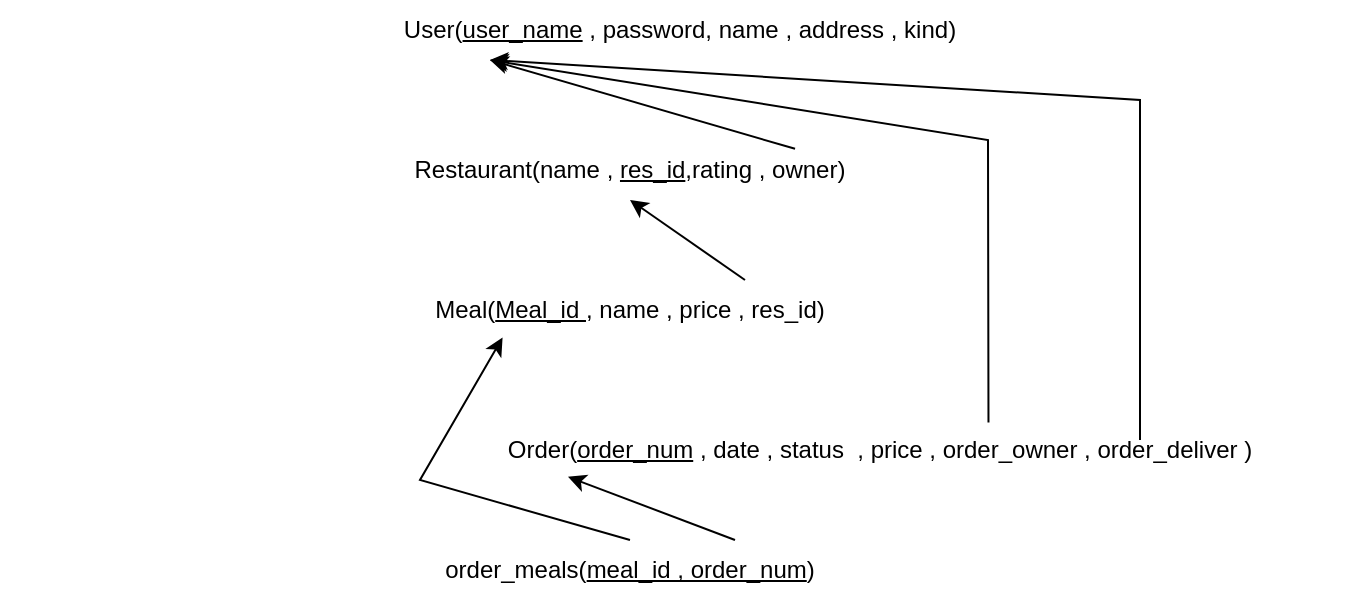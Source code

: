 <mxfile version="25.0.2">
  <diagram name="Page-1" id="3Ul0SsXq_op1wQz5ja0d">
    <mxGraphModel dx="1900" dy="629" grid="1" gridSize="10" guides="1" tooltips="1" connect="1" arrows="1" fold="1" page="1" pageScale="1" pageWidth="850" pageHeight="1100" math="0" shadow="0">
      <root>
        <mxCell id="0" />
        <mxCell id="1" parent="0" />
        <mxCell id="-ba_oT2AiXJ2_tuTVjSR-2" value="Meal(&lt;u&gt;Meal_id &lt;/u&gt;, name , price , res_id)" style="text;html=1;align=center;verticalAlign=middle;whiteSpace=wrap;rounded=0;" vertex="1" parent="1">
          <mxGeometry x="60" y="180" width="230" height="30" as="geometry" />
        </mxCell>
        <mxCell id="-ba_oT2AiXJ2_tuTVjSR-3" value="Restaurant(name , &lt;u&gt;res_id&lt;/u&gt;,rating , owner)" style="text;html=1;align=center;verticalAlign=middle;whiteSpace=wrap;rounded=0;" vertex="1" parent="1">
          <mxGeometry x="-140" y="110" width="630" height="30" as="geometry" />
        </mxCell>
        <mxCell id="-ba_oT2AiXJ2_tuTVjSR-4" value="User(&lt;u&gt;user_name&lt;/u&gt;&amp;nbsp;, password, name , address , kind)" style="text;html=1;align=center;verticalAlign=middle;whiteSpace=wrap;rounded=0;" vertex="1" parent="1">
          <mxGeometry x="10" y="40" width="380" height="30" as="geometry" />
        </mxCell>
        <mxCell id="-ba_oT2AiXJ2_tuTVjSR-6" value="Order(&lt;u&gt;order_num&lt;/u&gt;&amp;nbsp;, date , status&amp;nbsp; , price , order_owner , order_deliver )" style="text;html=1;align=center;verticalAlign=middle;whiteSpace=wrap;rounded=0;" vertex="1" parent="1">
          <mxGeometry x="60" y="250" width="480" height="30" as="geometry" />
        </mxCell>
        <mxCell id="-ba_oT2AiXJ2_tuTVjSR-7" value="order_meals(&lt;u&gt;meal_id , order_num&lt;/u&gt;)" style="text;html=1;align=center;verticalAlign=middle;whiteSpace=wrap;rounded=0;" vertex="1" parent="1">
          <mxGeometry x="70" y="310" width="210" height="30" as="geometry" />
        </mxCell>
        <mxCell id="-ba_oT2AiXJ2_tuTVjSR-9" value="" style="endArrow=classic;html=1;rounded=0;exitX=0.631;exitY=0.147;exitDx=0;exitDy=0;exitPerimeter=0;entryX=0.25;entryY=1;entryDx=0;entryDy=0;" edge="1" parent="1" source="-ba_oT2AiXJ2_tuTVjSR-3" target="-ba_oT2AiXJ2_tuTVjSR-4">
          <mxGeometry width="50" height="50" relative="1" as="geometry">
            <mxPoint x="500" y="350" as="sourcePoint" />
            <mxPoint x="380" y="90" as="targetPoint" />
          </mxGeometry>
        </mxCell>
        <mxCell id="-ba_oT2AiXJ2_tuTVjSR-10" value="" style="endArrow=classic;html=1;rounded=0;entryX=0.5;entryY=1;entryDx=0;entryDy=0;exitX=0.75;exitY=0;exitDx=0;exitDy=0;" edge="1" parent="1" source="-ba_oT2AiXJ2_tuTVjSR-2" target="-ba_oT2AiXJ2_tuTVjSR-3">
          <mxGeometry width="50" height="50" relative="1" as="geometry">
            <mxPoint x="250" y="190" as="sourcePoint" />
            <mxPoint x="300" y="140" as="targetPoint" />
          </mxGeometry>
        </mxCell>
        <mxCell id="-ba_oT2AiXJ2_tuTVjSR-11" value="" style="endArrow=classic;html=1;rounded=0;entryX=0.25;entryY=1;entryDx=0;entryDy=0;" edge="1" parent="1" target="-ba_oT2AiXJ2_tuTVjSR-4">
          <mxGeometry width="50" height="50" relative="1" as="geometry">
            <mxPoint x="430" y="260" as="sourcePoint" />
            <mxPoint x="360" y="80" as="targetPoint" />
            <Array as="points">
              <mxPoint x="430" y="90" />
            </Array>
          </mxGeometry>
        </mxCell>
        <mxCell id="-ba_oT2AiXJ2_tuTVjSR-12" value="" style="endArrow=classic;html=1;rounded=0;exitX=0.613;exitY=0.04;exitDx=0;exitDy=0;exitPerimeter=0;entryX=0.25;entryY=1;entryDx=0;entryDy=0;" edge="1" parent="1" source="-ba_oT2AiXJ2_tuTVjSR-6" target="-ba_oT2AiXJ2_tuTVjSR-4">
          <mxGeometry width="50" height="50" relative="1" as="geometry">
            <mxPoint x="500" y="350" as="sourcePoint" />
            <mxPoint x="354" y="90" as="targetPoint" />
            <Array as="points">
              <mxPoint x="354" y="110" />
            </Array>
          </mxGeometry>
        </mxCell>
        <mxCell id="-ba_oT2AiXJ2_tuTVjSR-13" value="" style="endArrow=classic;html=1;rounded=0;exitX=0.75;exitY=0;exitDx=0;exitDy=0;entryX=0.175;entryY=0.947;entryDx=0;entryDy=0;entryPerimeter=0;" edge="1" parent="1" source="-ba_oT2AiXJ2_tuTVjSR-7" target="-ba_oT2AiXJ2_tuTVjSR-6">
          <mxGeometry width="50" height="50" relative="1" as="geometry">
            <mxPoint x="500" y="350" as="sourcePoint" />
            <mxPoint x="550" y="300" as="targetPoint" />
          </mxGeometry>
        </mxCell>
        <mxCell id="-ba_oT2AiXJ2_tuTVjSR-14" value="" style="endArrow=classic;html=1;rounded=0;exitX=0.5;exitY=0;exitDx=0;exitDy=0;entryX=0.223;entryY=0.96;entryDx=0;entryDy=0;entryPerimeter=0;" edge="1" parent="1" source="-ba_oT2AiXJ2_tuTVjSR-7" target="-ba_oT2AiXJ2_tuTVjSR-2">
          <mxGeometry width="50" height="50" relative="1" as="geometry">
            <mxPoint x="500" y="350" as="sourcePoint" />
            <mxPoint x="30" y="270" as="targetPoint" />
            <Array as="points">
              <mxPoint x="70" y="280" />
            </Array>
          </mxGeometry>
        </mxCell>
      </root>
    </mxGraphModel>
  </diagram>
</mxfile>
